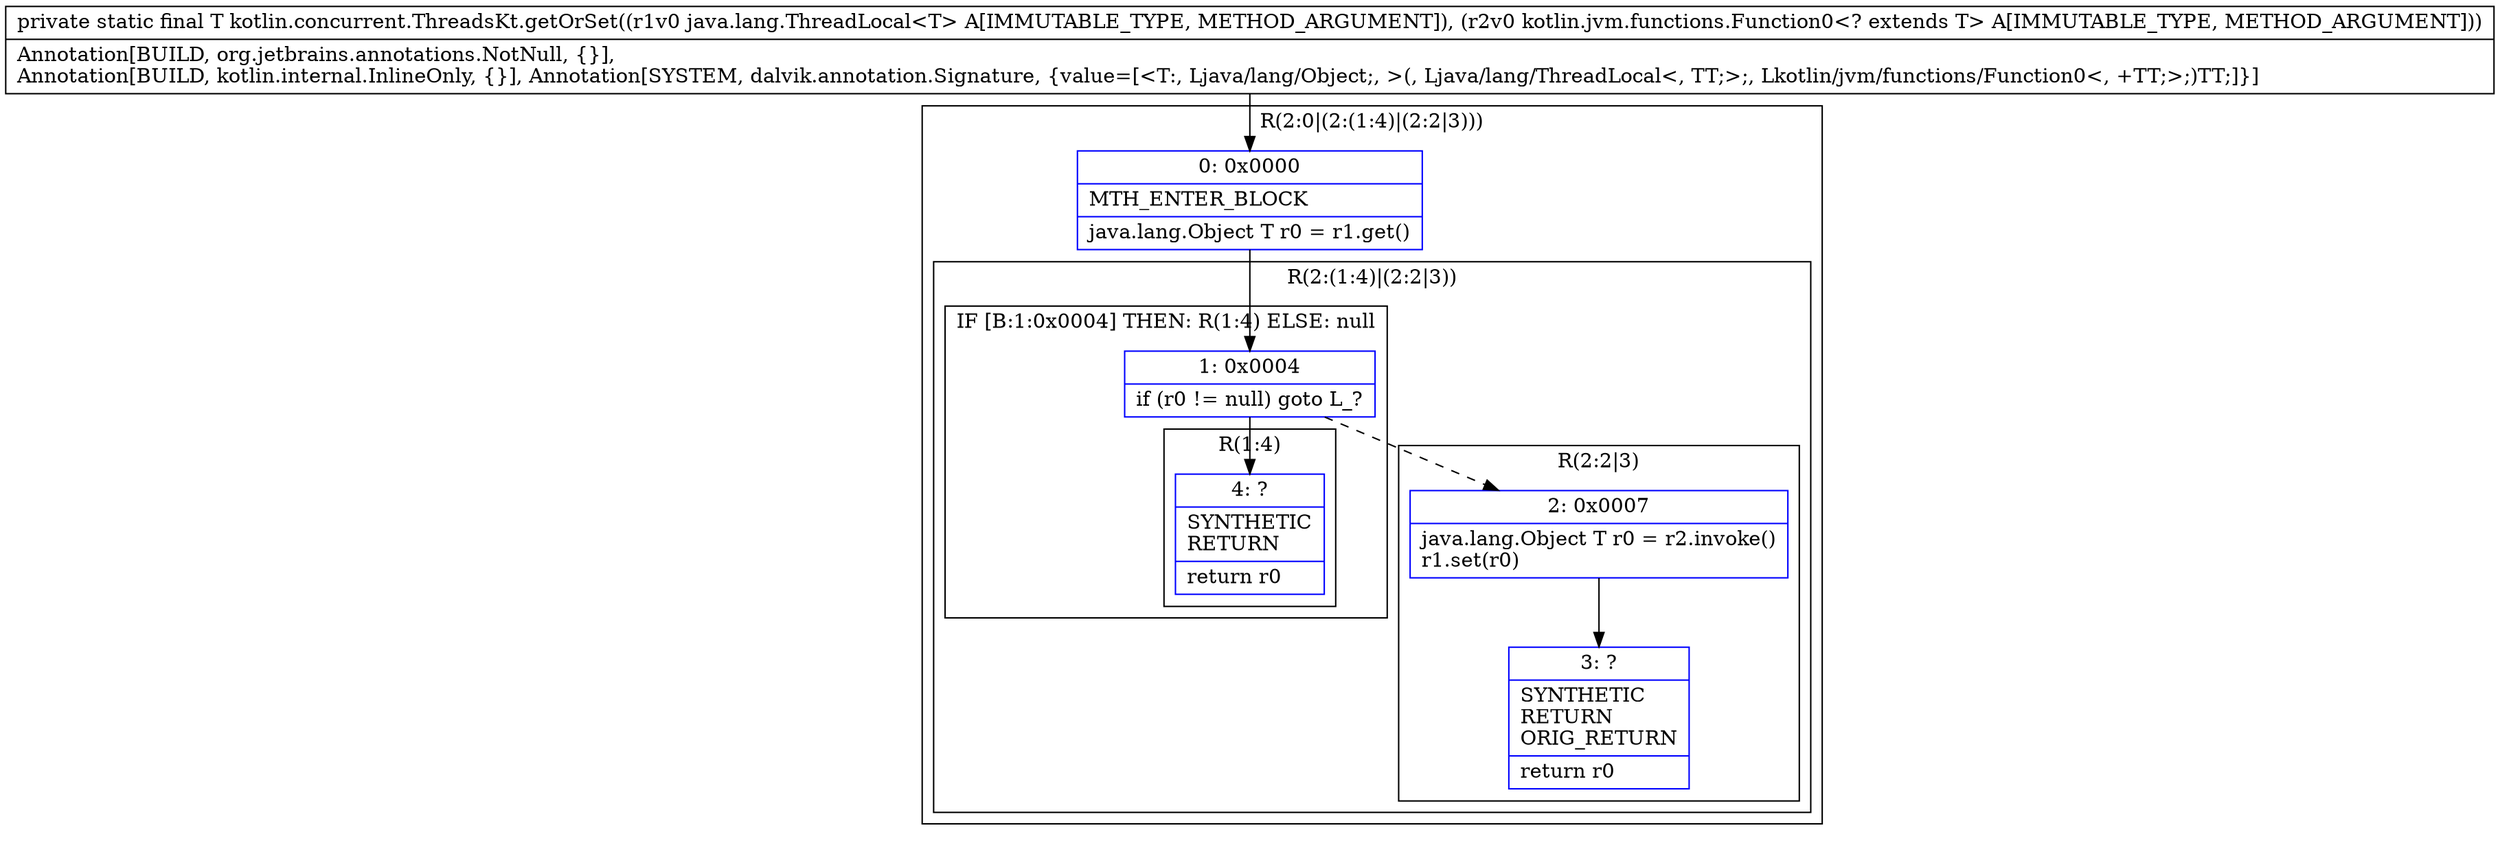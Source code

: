 digraph "CFG forkotlin.concurrent.ThreadsKt.getOrSet(Ljava\/lang\/ThreadLocal;Lkotlin\/jvm\/functions\/Function0;)Ljava\/lang\/Object;" {
subgraph cluster_Region_2043993798 {
label = "R(2:0|(2:(1:4)|(2:2|3)))";
node [shape=record,color=blue];
Node_0 [shape=record,label="{0\:\ 0x0000|MTH_ENTER_BLOCK\l|java.lang.Object T r0 = r1.get()\l}"];
subgraph cluster_Region_1074242893 {
label = "R(2:(1:4)|(2:2|3))";
node [shape=record,color=blue];
subgraph cluster_IfRegion_2082375357 {
label = "IF [B:1:0x0004] THEN: R(1:4) ELSE: null";
node [shape=record,color=blue];
Node_1 [shape=record,label="{1\:\ 0x0004|if (r0 != null) goto L_?\l}"];
subgraph cluster_Region_1724867851 {
label = "R(1:4)";
node [shape=record,color=blue];
Node_4 [shape=record,label="{4\:\ ?|SYNTHETIC\lRETURN\l|return r0\l}"];
}
}
subgraph cluster_Region_1894346519 {
label = "R(2:2|3)";
node [shape=record,color=blue];
Node_2 [shape=record,label="{2\:\ 0x0007|java.lang.Object T r0 = r2.invoke()\lr1.set(r0)\l}"];
Node_3 [shape=record,label="{3\:\ ?|SYNTHETIC\lRETURN\lORIG_RETURN\l|return r0\l}"];
}
}
}
MethodNode[shape=record,label="{private static final T kotlin.concurrent.ThreadsKt.getOrSet((r1v0 java.lang.ThreadLocal\<T\> A[IMMUTABLE_TYPE, METHOD_ARGUMENT]), (r2v0 kotlin.jvm.functions.Function0\<? extends T\> A[IMMUTABLE_TYPE, METHOD_ARGUMENT]))  | Annotation[BUILD, org.jetbrains.annotations.NotNull, \{\}], \lAnnotation[BUILD, kotlin.internal.InlineOnly, \{\}], Annotation[SYSTEM, dalvik.annotation.Signature, \{value=[\<T:, Ljava\/lang\/Object;, \>(, Ljava\/lang\/ThreadLocal\<, TT;\>;, Lkotlin\/jvm\/functions\/Function0\<, +TT;\>;)TT;]\}]\l}"];
MethodNode -> Node_0;
Node_0 -> Node_1;
Node_1 -> Node_2[style=dashed];
Node_1 -> Node_4;
Node_2 -> Node_3;
}

